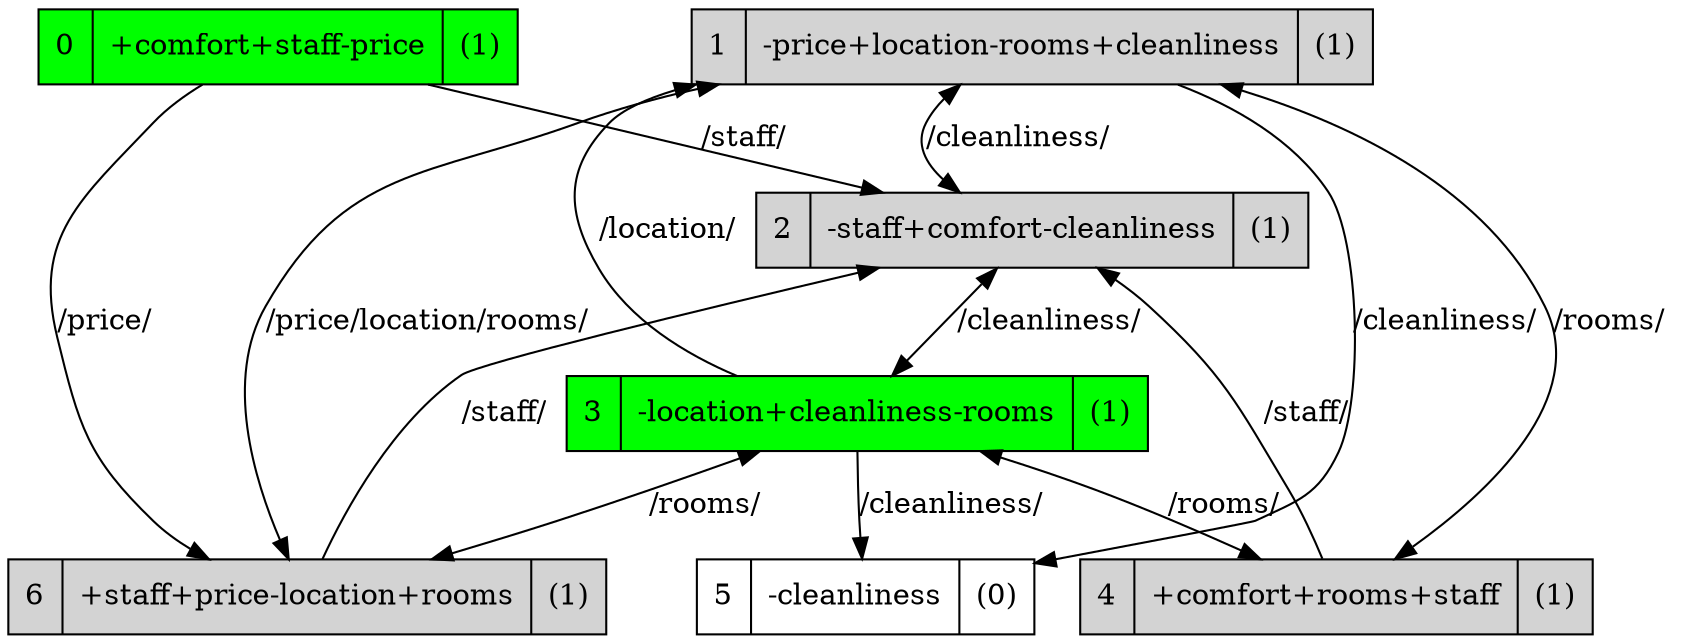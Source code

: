 strict digraph G {
1 [shape=record, style=filled, fillcolor=lightgray, label="1 | -price+location-rooms+cleanliness| (1)"];
0 [shape=record, label="0 | +comfort+staff-price| (1)", style=filled, fillcolor=green];
3 [shape=record, style=filled, fillcolor=green, label="3 | -location+cleanliness-rooms| (1)"];
2 [shape=record, style=filled, fillcolor=lightgray, label="2 | -staff+comfort-cleanliness| (1)"];
5 [shape=record, label="5 | -cleanliness| (0)"];
4 [style=filled, shape=record, fillcolor=lightgray, label="4 | +comfort+rooms+staff| (1)"];
6 [shape=record, style=filled, fillcolor=lightgray, label="6 | +staff+price-location+rooms| (1)"];
1 -> 2  [dir=both, label="/cleanliness/"];
1 -> 5  [label="/cleanliness/"];
1 -> 4  [dir=both, label="/rooms/"];
1 -> 6  [dir=both, label="/price/location/rooms/"];
0 -> 2  [label="/staff/"];
0 -> 6  [label="/price/"];
3 -> 1  [label="/location/"];
3 -> 2  [color=transparent];
3 -> 5  [label="/cleanliness/"];
3 -> 4  [dir=both, label="/rooms/"];
3 -> 6  [dir=both, label="/rooms/"];
2 -> 1  [color=transparent];
2 -> 3  [dir=both, label="/cleanliness/"];
4 -> 1  [color=transparent];
4 -> 3  [color=transparent];
4 -> 2  [label="/staff/"];
6 -> 1  [color=transparent];
6 -> 3  [color=transparent];
6 -> 2  [label="/staff/"];
}
